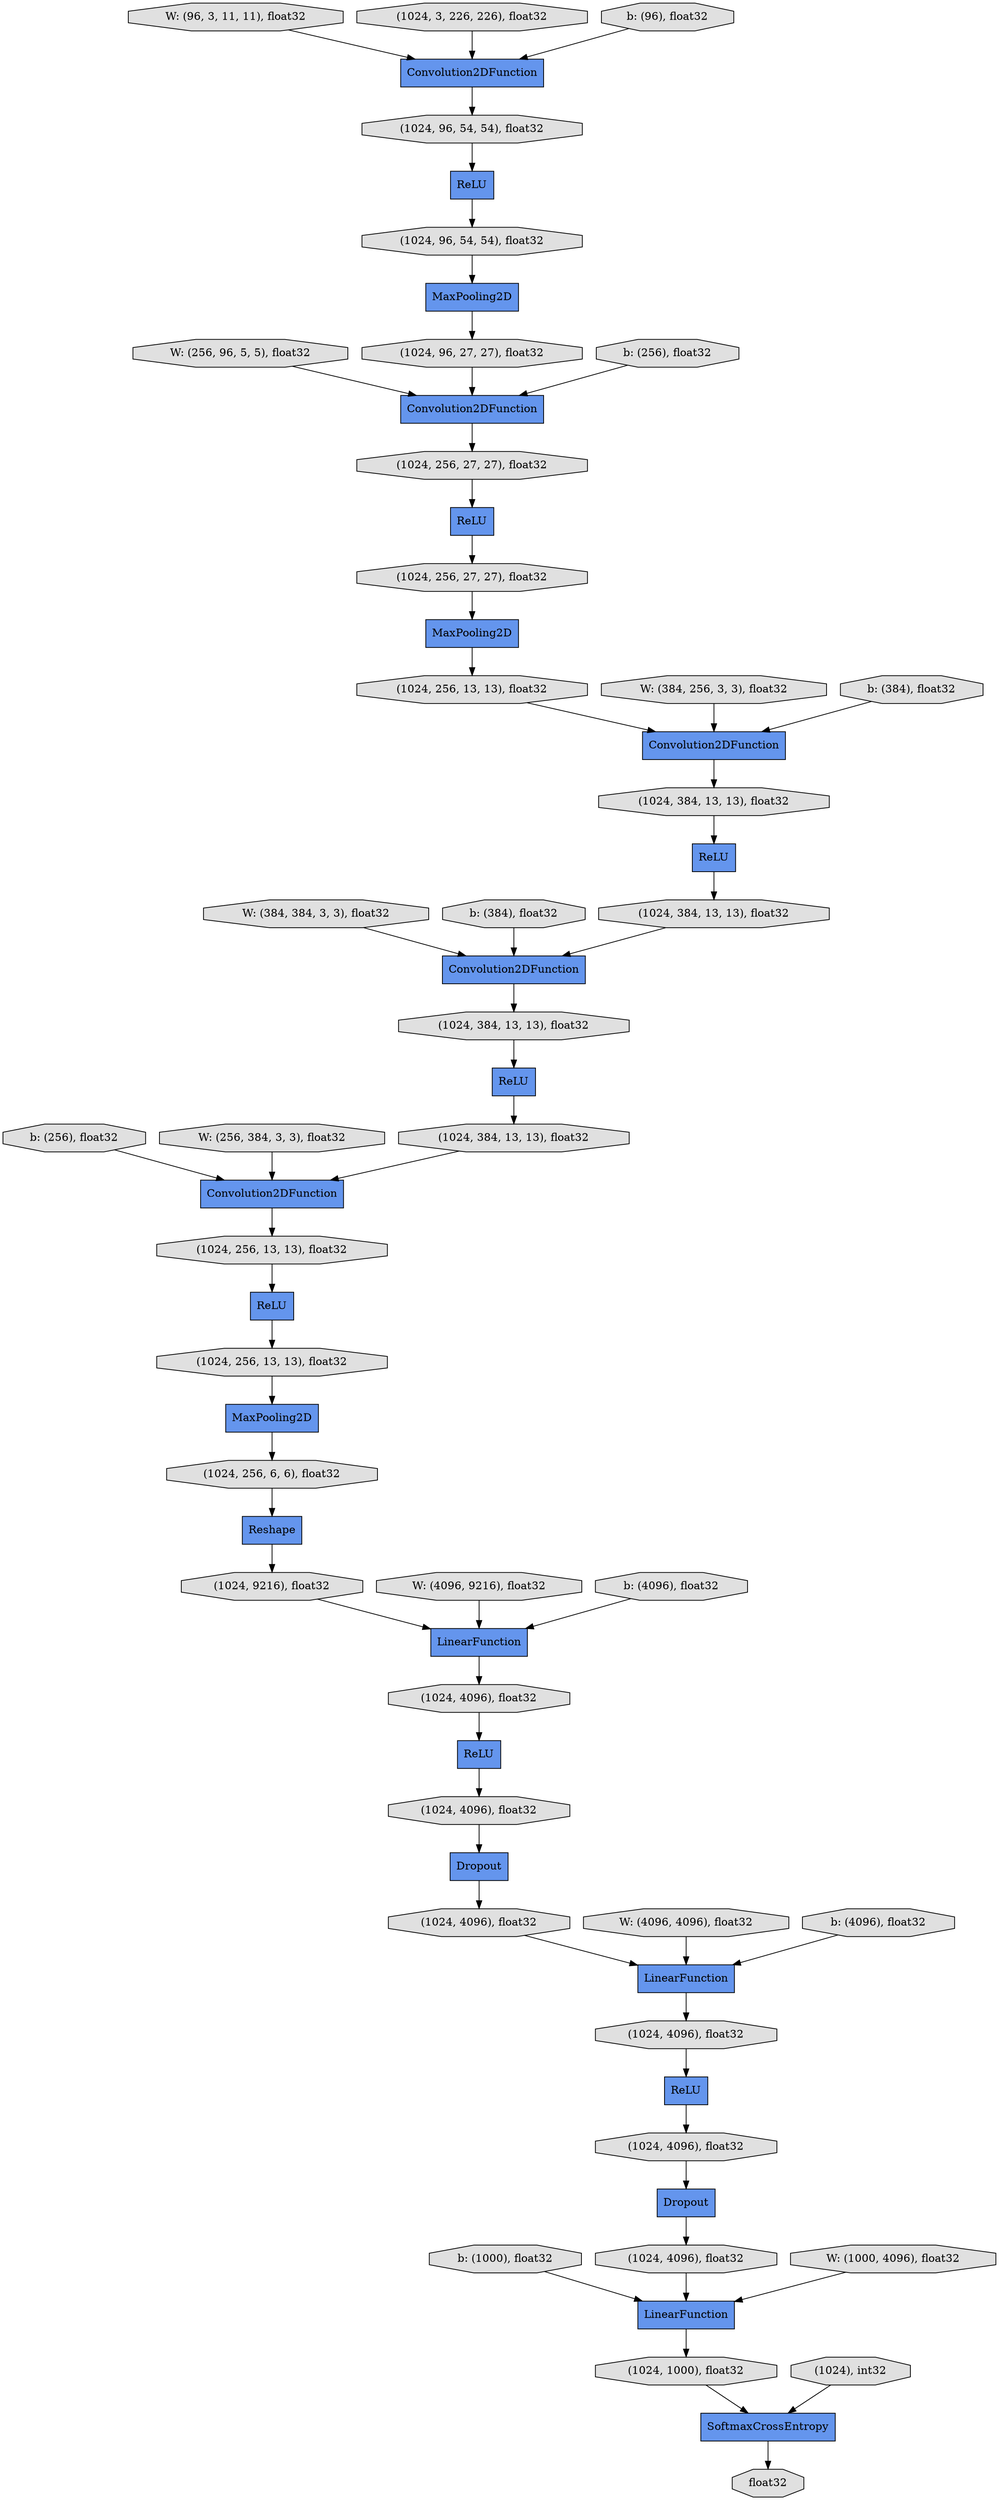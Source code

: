 digraph graphname{rankdir=TB;47758122137616 [label="b: (1000), float32",shape="octagon",fillcolor="#E0E0E0",style="filled"];47759830429776 [label="(1024, 256, 27, 27), float32",shape="octagon",fillcolor="#E0E0E0",style="filled"];47759830399120 [label="Convolution2DFunction",shape="record",fillcolor="#6495ED",style="filled"];47758138818448 [label="b: (256), float32",shape="octagon",fillcolor="#E0E0E0",style="filled"];47759830429840 [label="(1024, 256, 13, 13), float32",shape="octagon",fillcolor="#E0E0E0",style="filled"];47758138816656 [label="W: (384, 256, 3, 3), float32",shape="octagon",fillcolor="#E0E0E0",style="filled"];47759830429904 [label="(1024, 96, 54, 54), float32",shape="octagon",fillcolor="#E0E0E0",style="filled"];47758121799888 [label="W: (96, 3, 11, 11), float32",shape="octagon",fillcolor="#E0E0E0",style="filled"];47759830397200 [label="(1024, 9216), float32",shape="octagon",fillcolor="#E0E0E0",style="filled"];47758122135824 [label="W: (4096, 9216), float32",shape="octagon",fillcolor="#E0E0E0",style="filled"];47759830399248 [label="(1024, 256, 13, 13), float32",shape="octagon",fillcolor="#E0E0E0",style="filled"];47759811416400 [label="(1024, 1000), float32",shape="octagon",fillcolor="#E0E0E0",style="filled"];47759811418448 [label="(1024), int32",shape="octagon",fillcolor="#E0E0E0",style="filled"];47759830430032 [label="Convolution2DFunction",shape="record",fillcolor="#6495ED",style="filled"];47759830397328 [label="(1024, 4096), float32",shape="octagon",fillcolor="#E0E0E0",style="filled"];47759830430096 [label="ReLU",shape="record",fillcolor="#6495ED",style="filled"];47759830397392 [label="(1024, 4096), float32",shape="octagon",fillcolor="#E0E0E0",style="filled"];47759830399440 [label="SoftmaxCrossEntropy",shape="record",fillcolor="#6495ED",style="filled"];47759830399504 [label="LinearFunction",shape="record",fillcolor="#6495ED",style="filled"];47758138817040 [label="b: (384), float32",shape="octagon",fillcolor="#E0E0E0",style="filled"];47759830430288 [label="(1024, 256, 27, 27), float32",shape="octagon",fillcolor="#E0E0E0",style="filled"];47759830399632 [label="(1024, 4096), float32",shape="octagon",fillcolor="#E0E0E0",style="filled"];47758122136208 [label="b: (4096), float32",shape="octagon",fillcolor="#E0E0E0",style="filled"];47759830397584 [label="MaxPooling2D",shape="record",fillcolor="#6495ED",style="filled"];47759830430416 [label="ReLU",shape="record",fillcolor="#6495ED",style="filled"];47759830979280 [label="(1024, 384, 13, 13), float32",shape="octagon",fillcolor="#E0E0E0",style="filled"];47758138817360 [label="W: (384, 384, 3, 3), float32",shape="octagon",fillcolor="#E0E0E0",style="filled"];47758116008784 [label="ReLU",shape="record",fillcolor="#6495ED",style="filled"];47758123647824 [label="W: (256, 96, 5, 5), float32",shape="octagon",fillcolor="#E0E0E0",style="filled"];47759830399888 [label="(1024, 4096), float32",shape="octagon",fillcolor="#E0E0E0",style="filled"];47759831020432 [label="Convolution2DFunction",shape="record",fillcolor="#6495ED",style="filled"];47759830397904 [label="LinearFunction",shape="record",fillcolor="#6495ED",style="filled"];47758122136592 [label="W: (4096, 4096), float32",shape="octagon",fillcolor="#E0E0E0",style="filled"];47759830397968 [label="(1024, 256, 6, 6), float32",shape="octagon",fillcolor="#E0E0E0",style="filled"];47759831022608 [label="MaxPooling2D",shape="record",fillcolor="#6495ED",style="filled"];47758138901584 [label="LinearFunction",shape="record",fillcolor="#6495ED",style="filled"];47759811214416 [label="ReLU",shape="record",fillcolor="#6495ED",style="filled"];47759831022672 [label="(1024, 3, 226, 226), float32",shape="octagon",fillcolor="#E0E0E0",style="filled"];47759830400144 [label="(1024, 4096), float32",shape="octagon",fillcolor="#E0E0E0",style="filled"];47759830711440 [label="ReLU",shape="record",fillcolor="#6495ED",style="filled"];47759830400208 [label="Dropout",shape="record",fillcolor="#6495ED",style="filled"];47759830398928 [label="Reshape",shape="record",fillcolor="#6495ED",style="filled"];47758138817744 [label="b: (384), float32",shape="octagon",fillcolor="#E0E0E0",style="filled"];47759830609104 [label="Convolution2DFunction",shape="record",fillcolor="#6495ED",style="filled"];47759830400272 [label="ReLU",shape="record",fillcolor="#6495ED",style="filled"];47758122136912 [label="b: (4096), float32",shape="octagon",fillcolor="#E0E0E0",style="filled"];47759830711632 [label="(1024, 384, 13, 13), float32",shape="octagon",fillcolor="#E0E0E0",style="filled"];47759830398352 [label="(1024, 256, 13, 13), float32",shape="octagon",fillcolor="#E0E0E0",style="filled"];47759830431120 [label="(1024, 96, 27, 27), float32",shape="octagon",fillcolor="#E0E0E0",style="filled"];47759830398416 [label="Dropout",shape="record",fillcolor="#6495ED",style="filled"];47758122139088 [label="Convolution2DFunction",shape="record",fillcolor="#6495ED",style="filled"];47758138818064 [label="W: (256, 384, 3, 3), float32",shape="octagon",fillcolor="#E0E0E0",style="filled"];47759830431248 [label="MaxPooling2D",shape="record",fillcolor="#6495ED",style="filled"];47759811417680 [label="float32",shape="octagon",fillcolor="#E0E0E0",style="filled"];47758122137232 [label="W: (1000, 4096), float32",shape="octagon",fillcolor="#E0E0E0",style="filled"];47759830400656 [label="(1024, 384, 13, 13), float32",shape="octagon",fillcolor="#E0E0E0",style="filled"];47759831021456 [label="(1024, 96, 54, 54), float32",shape="octagon",fillcolor="#E0E0E0",style="filled"];47759830398736 [label="ReLU",shape="record",fillcolor="#6495ED",style="filled"];47758138816336 [label="b: (256), float32",shape="octagon",fillcolor="#E0E0E0",style="filled"];47758138740560 [label="b: (96), float32",shape="octagon",fillcolor="#E0E0E0",style="filled"];47759830400912 [label="(1024, 384, 13, 13), float32",shape="octagon",fillcolor="#E0E0E0",style="filled"];47759830400976 [label="(1024, 4096), float32",shape="octagon",fillcolor="#E0E0E0",style="filled"];47759830400976 -> 47759830398736;47759830399888 -> 47759830397904;47759830397200 -> 47758138901584;47758122135824 -> 47758138901584;47759831022672 -> 47759830609104;47759830400144 -> 47759830398416;47759830399632 -> 47759830400272;47759830430096 -> 47759830711632;47759830430288 -> 47759830431248;47758122137616 -> 47759830399504;47759830399440 -> 47759811417680;47759830398352 -> 47759830397584;47759830711440 -> 47759830398352;47759830399504 -> 47759811416400;47758138901584 -> 47759830399632;47759830398928 -> 47759830397200;47759830400656 -> 47759830430416;47759830399248 -> 47759830711440;47758138817040 -> 47759830430032;47758138816336 -> 47759831020432;47759831022608 -> 47759830431120;47759830429840 -> 47759830430032;47758138816656 -> 47759830430032;47759831020432 -> 47759830429776;47759831021456 -> 47759811214416;47759830399120 -> 47759830399248;47758138818064 -> 47759830399120;47758138817744 -> 47758122139088;47759830431248 -> 47759830429840;47758122136592 -> 47759830397904;47758116008784 -> 47759830430288;47759830429776 -> 47758116008784;47759830429904 -> 47759831022608;47759830430032 -> 47759830979280;47758138740560 -> 47759830609104;47758122137232 -> 47759830399504;47759830397968 -> 47759830398928;47758121799888 -> 47759830609104;47759830979280 -> 47759830430096;47759830609104 -> 47759831021456;47758122136912 -> 47759830397904;47758138817360 -> 47758122139088;47759811214416 -> 47759830429904;47759830397392 -> 47759830400208;47758122136208 -> 47758138901584;47759830400912 -> 47759830399120;47758138818448 -> 47759830399120;47758123647824 -> 47759831020432;47759830397904 -> 47759830400976;47759830400272 -> 47759830400144;47759830397584 -> 47759830397968;47759830400208 -> 47759830397328;47759830398736 -> 47759830397392;47759830430416 -> 47759830400912;47758122139088 -> 47759830400656;47759811416400 -> 47759830399440;47759811418448 -> 47759830399440;47759830711632 -> 47758122139088;47759830431120 -> 47759831020432;47759830397328 -> 47759830399504;47759830398416 -> 47759830399888;}